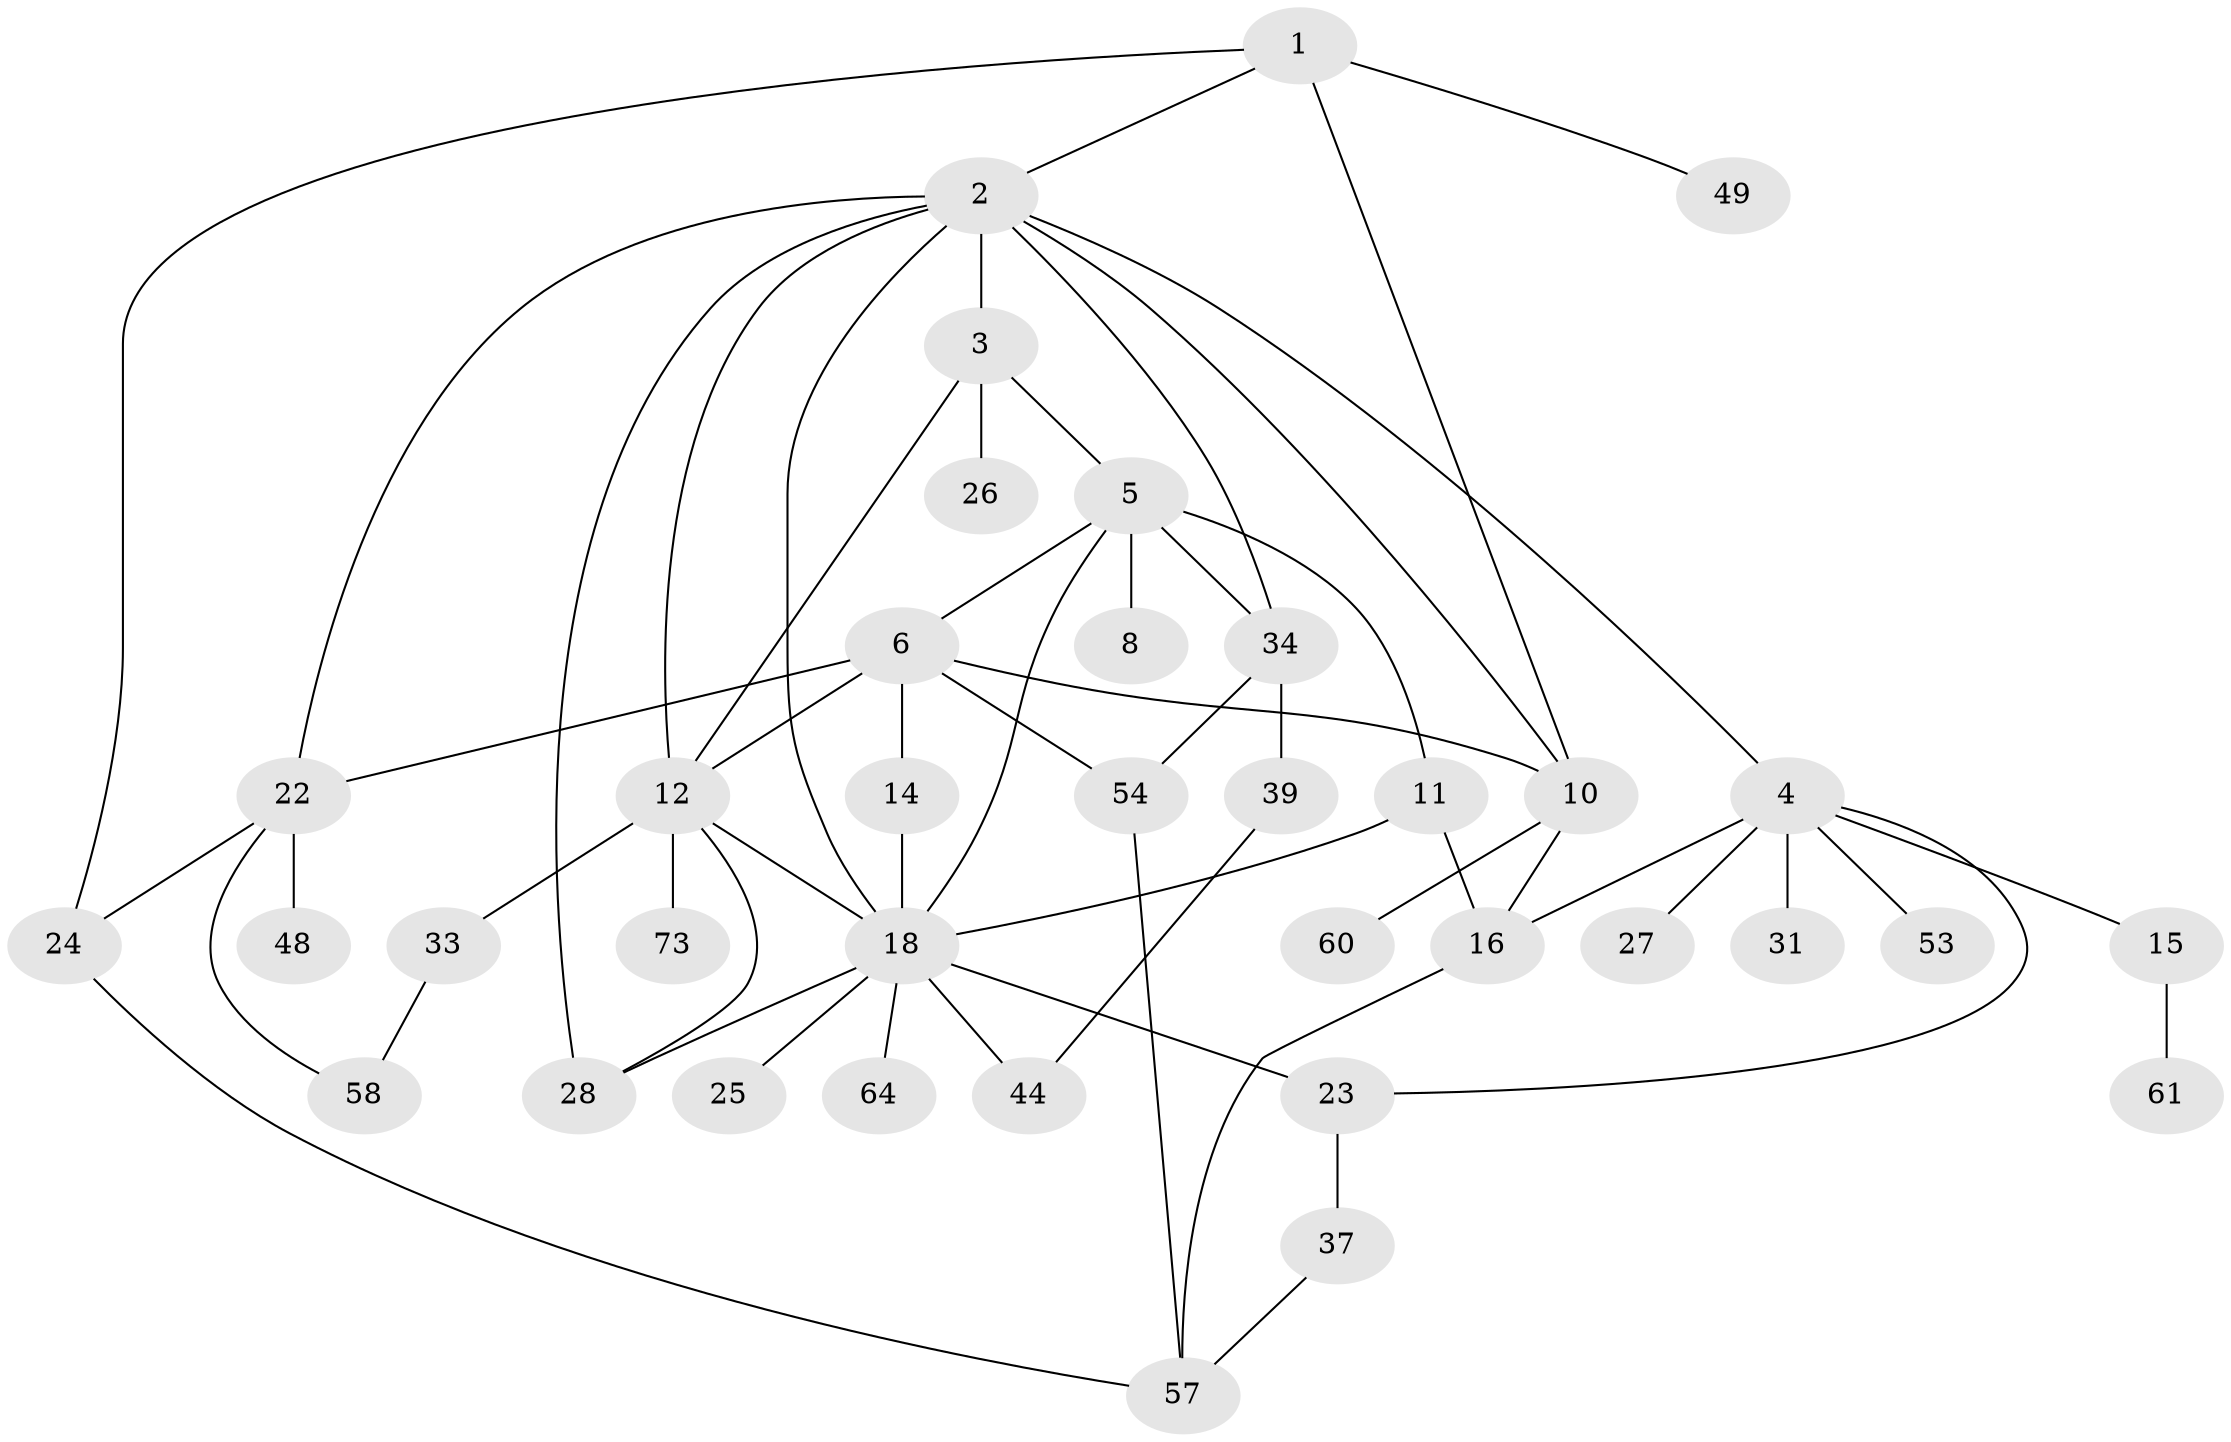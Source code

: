// original degree distribution, {4: 0.17333333333333334, 9: 0.013333333333333334, 5: 0.06666666666666667, 2: 0.28, 3: 0.17333333333333334, 6: 0.013333333333333334, 1: 0.28}
// Generated by graph-tools (version 1.1) at 2025/17/03/04/25 18:17:12]
// undirected, 37 vertices, 58 edges
graph export_dot {
graph [start="1"]
  node [color=gray90,style=filled];
  1;
  2;
  3 [super="+55"];
  4 [super="+43+13"];
  5 [super="+7+47"];
  6 [super="+9"];
  8 [super="+71"];
  10 [super="+17"];
  11 [super="+19"];
  12 [super="+20+59+66"];
  14;
  15;
  16 [super="+46"];
  18 [super="+21+32+29"];
  22 [super="+38"];
  23;
  24 [super="+40"];
  25 [super="+52"];
  26;
  27;
  28 [super="+68"];
  31 [super="+36"];
  33 [super="+56+51"];
  34 [super="+67"];
  37 [super="+42"];
  39;
  44;
  48;
  49 [super="+62"];
  53;
  54;
  57 [super="+72"];
  58;
  60;
  61;
  64;
  73;
  1 -- 2;
  1 -- 10;
  1 -- 24;
  1 -- 49;
  2 -- 3;
  2 -- 4;
  2 -- 22;
  2 -- 28;
  2 -- 34;
  2 -- 12;
  2 -- 18;
  2 -- 10;
  3 -- 5;
  3 -- 26;
  3 -- 12;
  4 -- 15;
  4 -- 16;
  4 -- 53;
  4 -- 27;
  4 -- 23;
  4 -- 31;
  5 -- 6;
  5 -- 34;
  5 -- 8;
  5 -- 11;
  5 -- 18;
  6 -- 12;
  6 -- 14;
  6 -- 54;
  6 -- 10;
  6 -- 22;
  10 -- 16;
  10 -- 60;
  11 -- 16;
  11 -- 18;
  12 -- 33;
  12 -- 18;
  12 -- 73;
  12 -- 28;
  14 -- 18 [weight=2];
  15 -- 61;
  16 -- 57;
  18 -- 25;
  18 -- 23;
  18 -- 64;
  18 -- 44;
  18 -- 28;
  22 -- 48;
  22 -- 58;
  22 -- 24;
  23 -- 37;
  24 -- 57;
  33 -- 58;
  34 -- 39;
  34 -- 54;
  37 -- 57;
  39 -- 44;
  54 -- 57;
}
